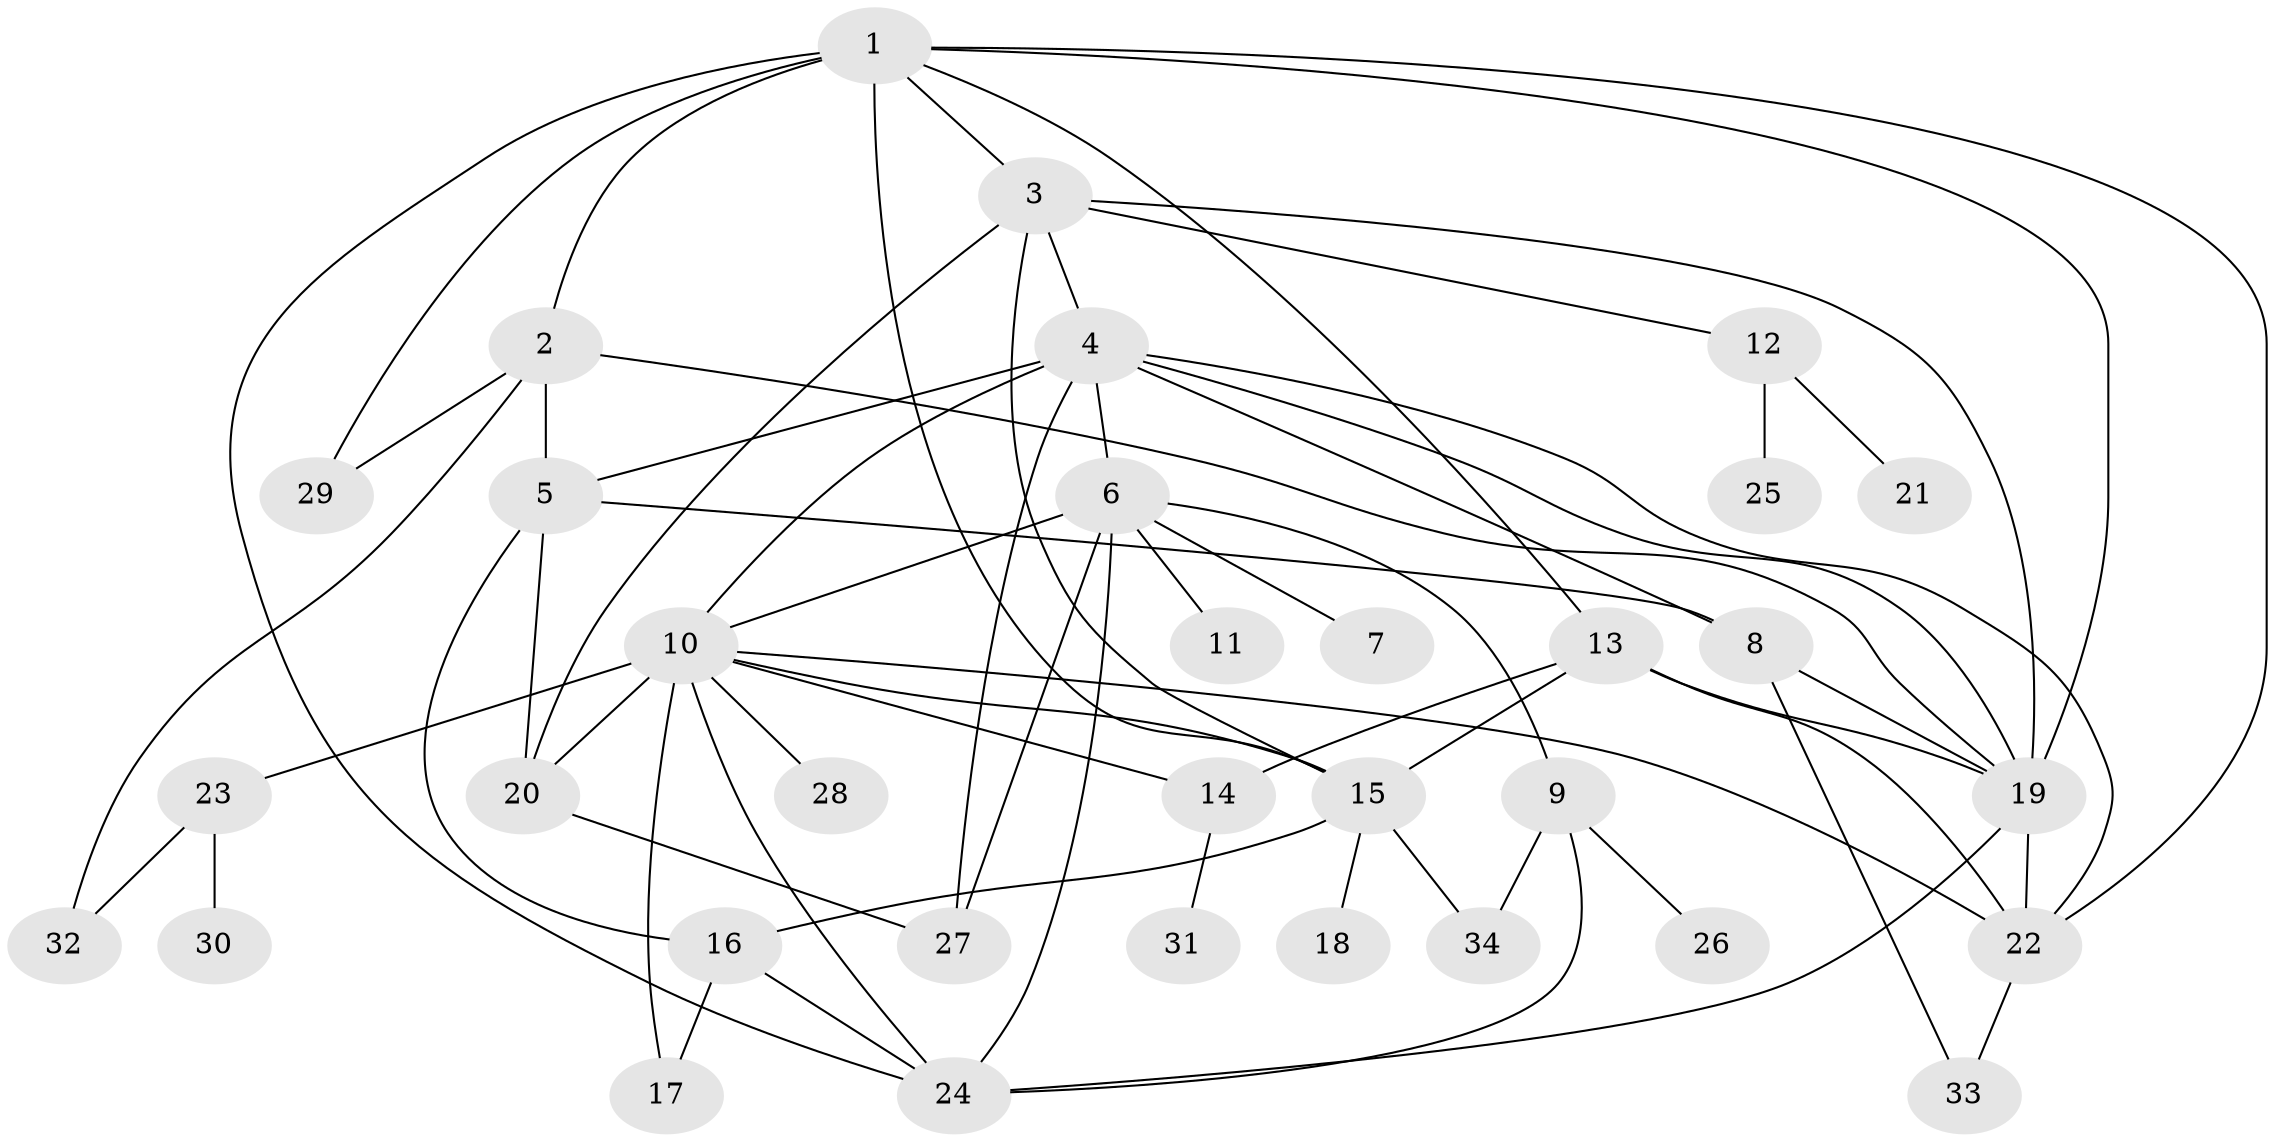 // original degree distribution, {5: 0.07462686567164178, 2: 0.34328358208955223, 6: 0.04477611940298507, 9: 0.014925373134328358, 7: 0.014925373134328358, 1: 0.1791044776119403, 4: 0.11940298507462686, 8: 0.014925373134328358, 3: 0.19402985074626866}
// Generated by graph-tools (version 1.1) at 2025/34/03/09/25 02:34:32]
// undirected, 34 vertices, 64 edges
graph export_dot {
graph [start="1"]
  node [color=gray90,style=filled];
  1;
  2;
  3;
  4;
  5;
  6;
  7;
  8;
  9;
  10;
  11;
  12;
  13;
  14;
  15;
  16;
  17;
  18;
  19;
  20;
  21;
  22;
  23;
  24;
  25;
  26;
  27;
  28;
  29;
  30;
  31;
  32;
  33;
  34;
  1 -- 2 [weight=1.0];
  1 -- 3 [weight=1.0];
  1 -- 13 [weight=1.0];
  1 -- 15 [weight=1.0];
  1 -- 19 [weight=1.0];
  1 -- 22 [weight=1.0];
  1 -- 24 [weight=1.0];
  1 -- 29 [weight=1.0];
  2 -- 5 [weight=1.0];
  2 -- 19 [weight=1.0];
  2 -- 29 [weight=1.0];
  2 -- 32 [weight=1.0];
  3 -- 4 [weight=1.0];
  3 -- 12 [weight=1.0];
  3 -- 15 [weight=1.0];
  3 -- 19 [weight=1.0];
  3 -- 20 [weight=1.0];
  4 -- 5 [weight=2.0];
  4 -- 6 [weight=1.0];
  4 -- 8 [weight=1.0];
  4 -- 10 [weight=1.0];
  4 -- 19 [weight=1.0];
  4 -- 22 [weight=1.0];
  4 -- 27 [weight=1.0];
  5 -- 8 [weight=1.0];
  5 -- 16 [weight=1.0];
  5 -- 20 [weight=1.0];
  6 -- 7 [weight=1.0];
  6 -- 9 [weight=1.0];
  6 -- 10 [weight=1.0];
  6 -- 11 [weight=1.0];
  6 -- 24 [weight=1.0];
  6 -- 27 [weight=1.0];
  8 -- 19 [weight=1.0];
  8 -- 33 [weight=1.0];
  9 -- 24 [weight=1.0];
  9 -- 26 [weight=1.0];
  9 -- 34 [weight=1.0];
  10 -- 14 [weight=1.0];
  10 -- 15 [weight=1.0];
  10 -- 17 [weight=1.0];
  10 -- 20 [weight=1.0];
  10 -- 22 [weight=1.0];
  10 -- 23 [weight=1.0];
  10 -- 24 [weight=1.0];
  10 -- 28 [weight=1.0];
  12 -- 21 [weight=1.0];
  12 -- 25 [weight=1.0];
  13 -- 14 [weight=1.0];
  13 -- 15 [weight=1.0];
  13 -- 19 [weight=1.0];
  13 -- 22 [weight=1.0];
  14 -- 31 [weight=1.0];
  15 -- 16 [weight=1.0];
  15 -- 18 [weight=1.0];
  15 -- 34 [weight=1.0];
  16 -- 17 [weight=1.0];
  16 -- 24 [weight=1.0];
  19 -- 22 [weight=1.0];
  19 -- 24 [weight=1.0];
  20 -- 27 [weight=1.0];
  22 -- 33 [weight=1.0];
  23 -- 30 [weight=1.0];
  23 -- 32 [weight=1.0];
}
